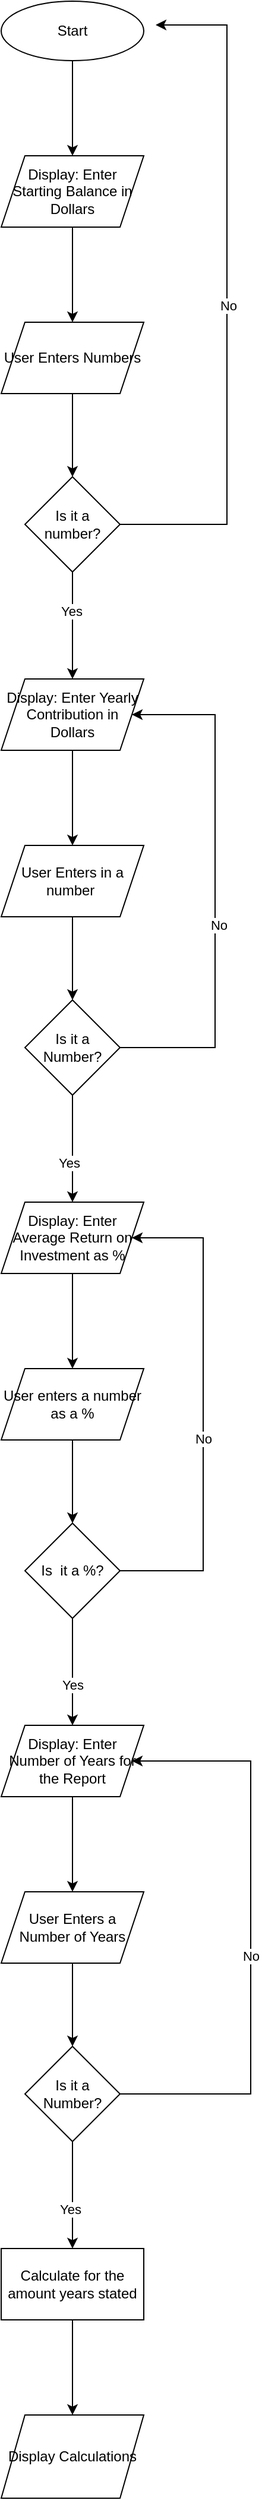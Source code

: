 <mxfile version="15.0.6" type="github">
  <diagram id="BkB9ycuIndA_AHE0xeS9" name="Page-1">
    <mxGraphModel dx="868" dy="482" grid="1" gridSize="10" guides="1" tooltips="1" connect="1" arrows="1" fold="1" page="1" pageScale="1" pageWidth="850" pageHeight="1100" math="0" shadow="0">
      <root>
        <mxCell id="0" />
        <mxCell id="1" parent="0" />
        <mxCell id="T5xVzwLz-AuNXqmgkRlb-3" value="" style="edgeStyle=orthogonalEdgeStyle;rounded=0;orthogonalLoop=1;jettySize=auto;html=1;" parent="1" source="T5xVzwLz-AuNXqmgkRlb-1" target="T5xVzwLz-AuNXqmgkRlb-2" edge="1">
          <mxGeometry relative="1" as="geometry" />
        </mxCell>
        <mxCell id="T5xVzwLz-AuNXqmgkRlb-1" value="Start" style="ellipse;whiteSpace=wrap;html=1;" parent="1" vertex="1">
          <mxGeometry x="80" y="30" width="120" height="50" as="geometry" />
        </mxCell>
        <mxCell id="T5xVzwLz-AuNXqmgkRlb-5" value="" style="edgeStyle=orthogonalEdgeStyle;rounded=0;orthogonalLoop=1;jettySize=auto;html=1;" parent="1" source="T5xVzwLz-AuNXqmgkRlb-2" target="T5xVzwLz-AuNXqmgkRlb-4" edge="1">
          <mxGeometry relative="1" as="geometry" />
        </mxCell>
        <mxCell id="T5xVzwLz-AuNXqmgkRlb-2" value="Display: Enter Starting Balance in Dollars" style="shape=parallelogram;perimeter=parallelogramPerimeter;whiteSpace=wrap;html=1;fixedSize=1;" parent="1" vertex="1">
          <mxGeometry x="80" y="160" width="120" height="60" as="geometry" />
        </mxCell>
        <mxCell id="T5xVzwLz-AuNXqmgkRlb-7" value="" style="edgeStyle=orthogonalEdgeStyle;rounded=0;orthogonalLoop=1;jettySize=auto;html=1;" parent="1" source="T5xVzwLz-AuNXqmgkRlb-4" target="T5xVzwLz-AuNXqmgkRlb-6" edge="1">
          <mxGeometry relative="1" as="geometry" />
        </mxCell>
        <mxCell id="T5xVzwLz-AuNXqmgkRlb-4" value="User Enters Numbers" style="shape=parallelogram;perimeter=parallelogramPerimeter;whiteSpace=wrap;html=1;fixedSize=1;" parent="1" vertex="1">
          <mxGeometry x="80" y="300" width="120" height="60" as="geometry" />
        </mxCell>
        <mxCell id="T5xVzwLz-AuNXqmgkRlb-8" style="edgeStyle=orthogonalEdgeStyle;rounded=0;orthogonalLoop=1;jettySize=auto;html=1;" parent="1" source="T5xVzwLz-AuNXqmgkRlb-6" edge="1">
          <mxGeometry relative="1" as="geometry">
            <mxPoint x="210" y="50" as="targetPoint" />
            <Array as="points">
              <mxPoint x="270" y="470" />
              <mxPoint x="270" y="50" />
            </Array>
          </mxGeometry>
        </mxCell>
        <mxCell id="T5xVzwLz-AuNXqmgkRlb-9" value="No" style="edgeLabel;html=1;align=center;verticalAlign=middle;resizable=0;points=[];" parent="T5xVzwLz-AuNXqmgkRlb-8" vertex="1" connectable="0">
          <mxGeometry x="-0.038" y="-1" relative="1" as="geometry">
            <mxPoint as="offset" />
          </mxGeometry>
        </mxCell>
        <mxCell id="T5xVzwLz-AuNXqmgkRlb-11" value="" style="edgeStyle=orthogonalEdgeStyle;rounded=0;orthogonalLoop=1;jettySize=auto;html=1;" parent="1" source="T5xVzwLz-AuNXqmgkRlb-6" target="T5xVzwLz-AuNXqmgkRlb-10" edge="1">
          <mxGeometry relative="1" as="geometry" />
        </mxCell>
        <mxCell id="T5xVzwLz-AuNXqmgkRlb-12" value="Yes" style="edgeLabel;html=1;align=center;verticalAlign=middle;resizable=0;points=[];" parent="T5xVzwLz-AuNXqmgkRlb-11" vertex="1" connectable="0">
          <mxGeometry x="-0.267" y="-1" relative="1" as="geometry">
            <mxPoint as="offset" />
          </mxGeometry>
        </mxCell>
        <mxCell id="T5xVzwLz-AuNXqmgkRlb-6" value="Is it a number?" style="rhombus;whiteSpace=wrap;html=1;" parent="1" vertex="1">
          <mxGeometry x="100" y="430" width="80" height="80" as="geometry" />
        </mxCell>
        <mxCell id="T5xVzwLz-AuNXqmgkRlb-14" value="" style="edgeStyle=orthogonalEdgeStyle;rounded=0;orthogonalLoop=1;jettySize=auto;html=1;" parent="1" source="T5xVzwLz-AuNXqmgkRlb-10" target="T5xVzwLz-AuNXqmgkRlb-13" edge="1">
          <mxGeometry relative="1" as="geometry" />
        </mxCell>
        <mxCell id="T5xVzwLz-AuNXqmgkRlb-10" value="Display: Enter Yearly Contribution in Dollars" style="shape=parallelogram;perimeter=parallelogramPerimeter;whiteSpace=wrap;html=1;fixedSize=1;" parent="1" vertex="1">
          <mxGeometry x="80" y="600" width="120" height="60" as="geometry" />
        </mxCell>
        <mxCell id="T5xVzwLz-AuNXqmgkRlb-16" value="" style="edgeStyle=orthogonalEdgeStyle;rounded=0;orthogonalLoop=1;jettySize=auto;html=1;" parent="1" source="T5xVzwLz-AuNXqmgkRlb-13" target="T5xVzwLz-AuNXqmgkRlb-15" edge="1">
          <mxGeometry relative="1" as="geometry" />
        </mxCell>
        <mxCell id="T5xVzwLz-AuNXqmgkRlb-13" value="User Enters in a number&amp;nbsp;" style="shape=parallelogram;perimeter=parallelogramPerimeter;whiteSpace=wrap;html=1;fixedSize=1;" parent="1" vertex="1">
          <mxGeometry x="80" y="740" width="120" height="60" as="geometry" />
        </mxCell>
        <mxCell id="T5xVzwLz-AuNXqmgkRlb-17" style="edgeStyle=orthogonalEdgeStyle;rounded=0;orthogonalLoop=1;jettySize=auto;html=1;entryX=1;entryY=0.5;entryDx=0;entryDy=0;" parent="1" source="T5xVzwLz-AuNXqmgkRlb-15" target="T5xVzwLz-AuNXqmgkRlb-10" edge="1">
          <mxGeometry relative="1" as="geometry">
            <Array as="points">
              <mxPoint x="260" y="910" />
              <mxPoint x="260" y="630" />
            </Array>
          </mxGeometry>
        </mxCell>
        <mxCell id="T5xVzwLz-AuNXqmgkRlb-18" value="No" style="edgeLabel;html=1;align=center;verticalAlign=middle;resizable=0;points=[];" parent="T5xVzwLz-AuNXqmgkRlb-17" vertex="1" connectable="0">
          <mxGeometry x="-0.149" y="-3" relative="1" as="geometry">
            <mxPoint as="offset" />
          </mxGeometry>
        </mxCell>
        <mxCell id="T5xVzwLz-AuNXqmgkRlb-20" value="" style="edgeStyle=orthogonalEdgeStyle;rounded=0;orthogonalLoop=1;jettySize=auto;html=1;" parent="1" source="T5xVzwLz-AuNXqmgkRlb-15" target="T5xVzwLz-AuNXqmgkRlb-19" edge="1">
          <mxGeometry relative="1" as="geometry" />
        </mxCell>
        <mxCell id="T5xVzwLz-AuNXqmgkRlb-21" value="Yes" style="edgeLabel;html=1;align=center;verticalAlign=middle;resizable=0;points=[];" parent="T5xVzwLz-AuNXqmgkRlb-20" vertex="1" connectable="0">
          <mxGeometry x="0.267" y="-3" relative="1" as="geometry">
            <mxPoint as="offset" />
          </mxGeometry>
        </mxCell>
        <mxCell id="T5xVzwLz-AuNXqmgkRlb-15" value="Is it a Number?" style="rhombus;whiteSpace=wrap;html=1;" parent="1" vertex="1">
          <mxGeometry x="100" y="870" width="80" height="80" as="geometry" />
        </mxCell>
        <mxCell id="T5xVzwLz-AuNXqmgkRlb-23" value="" style="edgeStyle=orthogonalEdgeStyle;rounded=0;orthogonalLoop=1;jettySize=auto;html=1;" parent="1" source="T5xVzwLz-AuNXqmgkRlb-19" target="T5xVzwLz-AuNXqmgkRlb-22" edge="1">
          <mxGeometry relative="1" as="geometry" />
        </mxCell>
        <mxCell id="T5xVzwLz-AuNXqmgkRlb-19" value="Display: Enter Average Return on Investment as %" style="shape=parallelogram;perimeter=parallelogramPerimeter;whiteSpace=wrap;html=1;fixedSize=1;" parent="1" vertex="1">
          <mxGeometry x="80" y="1040" width="120" height="60" as="geometry" />
        </mxCell>
        <mxCell id="T5xVzwLz-AuNXqmgkRlb-25" value="" style="edgeStyle=orthogonalEdgeStyle;rounded=0;orthogonalLoop=1;jettySize=auto;html=1;" parent="1" source="T5xVzwLz-AuNXqmgkRlb-22" target="T5xVzwLz-AuNXqmgkRlb-24" edge="1">
          <mxGeometry relative="1" as="geometry" />
        </mxCell>
        <mxCell id="T5xVzwLz-AuNXqmgkRlb-22" value="User enters a number as a %" style="shape=parallelogram;perimeter=parallelogramPerimeter;whiteSpace=wrap;html=1;fixedSize=1;" parent="1" vertex="1">
          <mxGeometry x="80" y="1180" width="120" height="60" as="geometry" />
        </mxCell>
        <mxCell id="T5xVzwLz-AuNXqmgkRlb-26" style="edgeStyle=orthogonalEdgeStyle;rounded=0;orthogonalLoop=1;jettySize=auto;html=1;entryX=1;entryY=0.5;entryDx=0;entryDy=0;" parent="1" source="T5xVzwLz-AuNXqmgkRlb-24" target="T5xVzwLz-AuNXqmgkRlb-19" edge="1">
          <mxGeometry relative="1" as="geometry">
            <Array as="points">
              <mxPoint x="250" y="1350" />
              <mxPoint x="250" y="1070" />
            </Array>
          </mxGeometry>
        </mxCell>
        <mxCell id="T5xVzwLz-AuNXqmgkRlb-27" value="No" style="edgeLabel;html=1;align=center;verticalAlign=middle;resizable=0;points=[];" parent="T5xVzwLz-AuNXqmgkRlb-26" vertex="1" connectable="0">
          <mxGeometry x="-0.117" relative="1" as="geometry">
            <mxPoint as="offset" />
          </mxGeometry>
        </mxCell>
        <mxCell id="T5xVzwLz-AuNXqmgkRlb-29" value="" style="edgeStyle=orthogonalEdgeStyle;rounded=0;orthogonalLoop=1;jettySize=auto;html=1;" parent="1" source="T5xVzwLz-AuNXqmgkRlb-24" target="T5xVzwLz-AuNXqmgkRlb-28" edge="1">
          <mxGeometry relative="1" as="geometry" />
        </mxCell>
        <mxCell id="T5xVzwLz-AuNXqmgkRlb-30" value="Yes" style="edgeLabel;html=1;align=center;verticalAlign=middle;resizable=0;points=[];" parent="T5xVzwLz-AuNXqmgkRlb-29" vertex="1" connectable="0">
          <mxGeometry x="0.231" relative="1" as="geometry">
            <mxPoint as="offset" />
          </mxGeometry>
        </mxCell>
        <mxCell id="T5xVzwLz-AuNXqmgkRlb-24" value="Is&amp;nbsp; it a %?" style="rhombus;whiteSpace=wrap;html=1;" parent="1" vertex="1">
          <mxGeometry x="100" y="1310" width="80" height="80" as="geometry" />
        </mxCell>
        <mxCell id="T5xVzwLz-AuNXqmgkRlb-32" value="" style="edgeStyle=orthogonalEdgeStyle;rounded=0;orthogonalLoop=1;jettySize=auto;html=1;" parent="1" source="T5xVzwLz-AuNXqmgkRlb-28" target="T5xVzwLz-AuNXqmgkRlb-31" edge="1">
          <mxGeometry relative="1" as="geometry" />
        </mxCell>
        <mxCell id="T5xVzwLz-AuNXqmgkRlb-28" value="Display: Enter Number of Years for the Report" style="shape=parallelogram;perimeter=parallelogramPerimeter;whiteSpace=wrap;html=1;fixedSize=1;" parent="1" vertex="1">
          <mxGeometry x="80" y="1480" width="120" height="60" as="geometry" />
        </mxCell>
        <mxCell id="T5xVzwLz-AuNXqmgkRlb-35" value="" style="edgeStyle=orthogonalEdgeStyle;rounded=0;orthogonalLoop=1;jettySize=auto;html=1;" parent="1" source="T5xVzwLz-AuNXqmgkRlb-31" target="T5xVzwLz-AuNXqmgkRlb-34" edge="1">
          <mxGeometry relative="1" as="geometry" />
        </mxCell>
        <mxCell id="T5xVzwLz-AuNXqmgkRlb-31" value="User Enters a Number of Years" style="shape=parallelogram;perimeter=parallelogramPerimeter;whiteSpace=wrap;html=1;fixedSize=1;" parent="1" vertex="1">
          <mxGeometry x="80" y="1620" width="120" height="60" as="geometry" />
        </mxCell>
        <mxCell id="T5xVzwLz-AuNXqmgkRlb-36" style="edgeStyle=orthogonalEdgeStyle;rounded=0;orthogonalLoop=1;jettySize=auto;html=1;entryX=1;entryY=0.5;entryDx=0;entryDy=0;" parent="1" source="T5xVzwLz-AuNXqmgkRlb-34" target="T5xVzwLz-AuNXqmgkRlb-28" edge="1">
          <mxGeometry relative="1" as="geometry">
            <Array as="points">
              <mxPoint x="290" y="1790" />
              <mxPoint x="290" y="1510" />
            </Array>
          </mxGeometry>
        </mxCell>
        <mxCell id="T5xVzwLz-AuNXqmgkRlb-37" value="No" style="edgeLabel;html=1;align=center;verticalAlign=middle;resizable=0;points=[];" parent="T5xVzwLz-AuNXqmgkRlb-36" vertex="1" connectable="0">
          <mxGeometry x="-0.077" relative="1" as="geometry">
            <mxPoint as="offset" />
          </mxGeometry>
        </mxCell>
        <mxCell id="T5xVzwLz-AuNXqmgkRlb-39" value="" style="edgeStyle=orthogonalEdgeStyle;rounded=0;orthogonalLoop=1;jettySize=auto;html=1;" parent="1" source="T5xVzwLz-AuNXqmgkRlb-34" target="T5xVzwLz-AuNXqmgkRlb-38" edge="1">
          <mxGeometry relative="1" as="geometry" />
        </mxCell>
        <mxCell id="T5xVzwLz-AuNXqmgkRlb-40" value="Yes" style="edgeLabel;html=1;align=center;verticalAlign=middle;resizable=0;points=[];" parent="T5xVzwLz-AuNXqmgkRlb-39" vertex="1" connectable="0">
          <mxGeometry x="0.262" y="-2" relative="1" as="geometry">
            <mxPoint as="offset" />
          </mxGeometry>
        </mxCell>
        <mxCell id="T5xVzwLz-AuNXqmgkRlb-34" value="Is it a Number?" style="rhombus;whiteSpace=wrap;html=1;" parent="1" vertex="1">
          <mxGeometry x="100" y="1750" width="80" height="80" as="geometry" />
        </mxCell>
        <mxCell id="y89YNBYtUDCUDItiI_Ld-2" value="" style="edgeStyle=orthogonalEdgeStyle;rounded=0;orthogonalLoop=1;jettySize=auto;html=1;" edge="1" parent="1" source="T5xVzwLz-AuNXqmgkRlb-38" target="y89YNBYtUDCUDItiI_Ld-1">
          <mxGeometry relative="1" as="geometry" />
        </mxCell>
        <mxCell id="T5xVzwLz-AuNXqmgkRlb-38" value="Calculate for the amount years stated" style="whiteSpace=wrap;html=1;" parent="1" vertex="1">
          <mxGeometry x="80" y="1920" width="120" height="60" as="geometry" />
        </mxCell>
        <mxCell id="y89YNBYtUDCUDItiI_Ld-1" value="Display Calculations" style="shape=parallelogram;perimeter=parallelogramPerimeter;whiteSpace=wrap;html=1;fixedSize=1;" vertex="1" parent="1">
          <mxGeometry x="80" y="2060" width="120" height="70" as="geometry" />
        </mxCell>
      </root>
    </mxGraphModel>
  </diagram>
</mxfile>
